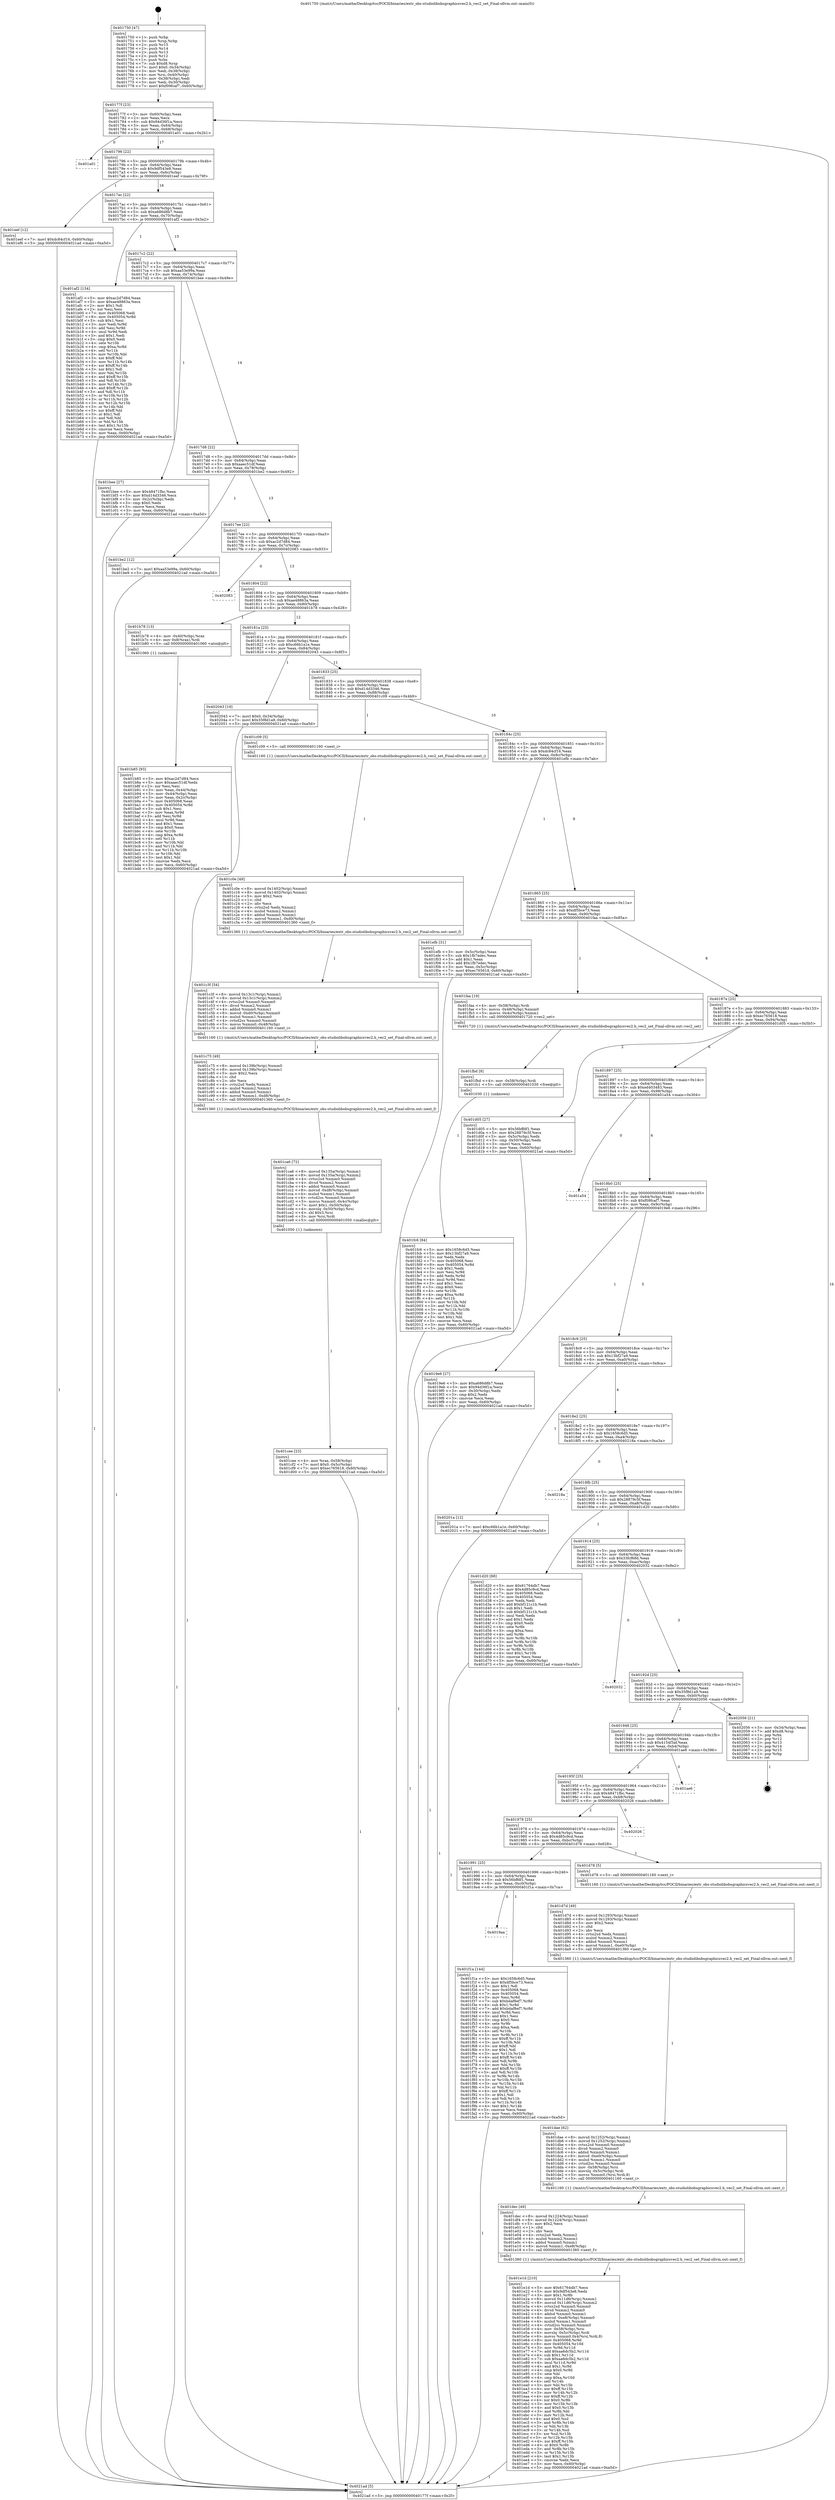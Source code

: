 digraph "0x401750" {
  label = "0x401750 (/mnt/c/Users/mathe/Desktop/tcc/POCII/binaries/extr_obs-studiolibobsgraphicsvec2.h_vec2_set_Final-ollvm.out::main(0))"
  labelloc = "t"
  node[shape=record]

  Entry [label="",width=0.3,height=0.3,shape=circle,fillcolor=black,style=filled]
  "0x40177f" [label="{
     0x40177f [23]\l
     | [instrs]\l
     &nbsp;&nbsp;0x40177f \<+3\>: mov -0x60(%rbp),%eax\l
     &nbsp;&nbsp;0x401782 \<+2\>: mov %eax,%ecx\l
     &nbsp;&nbsp;0x401784 \<+6\>: sub $0x94d36f1a,%ecx\l
     &nbsp;&nbsp;0x40178a \<+3\>: mov %eax,-0x64(%rbp)\l
     &nbsp;&nbsp;0x40178d \<+3\>: mov %ecx,-0x68(%rbp)\l
     &nbsp;&nbsp;0x401790 \<+6\>: je 0000000000401a01 \<main+0x2b1\>\l
  }"]
  "0x401a01" [label="{
     0x401a01\l
  }", style=dashed]
  "0x401796" [label="{
     0x401796 [22]\l
     | [instrs]\l
     &nbsp;&nbsp;0x401796 \<+5\>: jmp 000000000040179b \<main+0x4b\>\l
     &nbsp;&nbsp;0x40179b \<+3\>: mov -0x64(%rbp),%eax\l
     &nbsp;&nbsp;0x40179e \<+5\>: sub $0x9df543e8,%eax\l
     &nbsp;&nbsp;0x4017a3 \<+3\>: mov %eax,-0x6c(%rbp)\l
     &nbsp;&nbsp;0x4017a6 \<+6\>: je 0000000000401eef \<main+0x79f\>\l
  }"]
  Exit [label="",width=0.3,height=0.3,shape=circle,fillcolor=black,style=filled,peripheries=2]
  "0x401eef" [label="{
     0x401eef [12]\l
     | [instrs]\l
     &nbsp;&nbsp;0x401eef \<+7\>: movl $0xdc84cf16,-0x60(%rbp)\l
     &nbsp;&nbsp;0x401ef6 \<+5\>: jmp 00000000004021ad \<main+0xa5d\>\l
  }"]
  "0x4017ac" [label="{
     0x4017ac [22]\l
     | [instrs]\l
     &nbsp;&nbsp;0x4017ac \<+5\>: jmp 00000000004017b1 \<main+0x61\>\l
     &nbsp;&nbsp;0x4017b1 \<+3\>: mov -0x64(%rbp),%eax\l
     &nbsp;&nbsp;0x4017b4 \<+5\>: sub $0xa686d8b7,%eax\l
     &nbsp;&nbsp;0x4017b9 \<+3\>: mov %eax,-0x70(%rbp)\l
     &nbsp;&nbsp;0x4017bc \<+6\>: je 0000000000401af2 \<main+0x3a2\>\l
  }"]
  "0x401fc6" [label="{
     0x401fc6 [84]\l
     | [instrs]\l
     &nbsp;&nbsp;0x401fc6 \<+5\>: mov $0x1658c6d5,%eax\l
     &nbsp;&nbsp;0x401fcb \<+5\>: mov $0x13bf27a9,%ecx\l
     &nbsp;&nbsp;0x401fd0 \<+2\>: xor %edx,%edx\l
     &nbsp;&nbsp;0x401fd2 \<+7\>: mov 0x405068,%esi\l
     &nbsp;&nbsp;0x401fd9 \<+8\>: mov 0x405054,%r8d\l
     &nbsp;&nbsp;0x401fe1 \<+3\>: sub $0x1,%edx\l
     &nbsp;&nbsp;0x401fe4 \<+3\>: mov %esi,%r9d\l
     &nbsp;&nbsp;0x401fe7 \<+3\>: add %edx,%r9d\l
     &nbsp;&nbsp;0x401fea \<+4\>: imul %r9d,%esi\l
     &nbsp;&nbsp;0x401fee \<+3\>: and $0x1,%esi\l
     &nbsp;&nbsp;0x401ff1 \<+3\>: cmp $0x0,%esi\l
     &nbsp;&nbsp;0x401ff4 \<+4\>: sete %r10b\l
     &nbsp;&nbsp;0x401ff8 \<+4\>: cmp $0xa,%r8d\l
     &nbsp;&nbsp;0x401ffc \<+4\>: setl %r11b\l
     &nbsp;&nbsp;0x402000 \<+3\>: mov %r10b,%bl\l
     &nbsp;&nbsp;0x402003 \<+3\>: and %r11b,%bl\l
     &nbsp;&nbsp;0x402006 \<+3\>: xor %r11b,%r10b\l
     &nbsp;&nbsp;0x402009 \<+3\>: or %r10b,%bl\l
     &nbsp;&nbsp;0x40200c \<+3\>: test $0x1,%bl\l
     &nbsp;&nbsp;0x40200f \<+3\>: cmovne %ecx,%eax\l
     &nbsp;&nbsp;0x402012 \<+3\>: mov %eax,-0x60(%rbp)\l
     &nbsp;&nbsp;0x402015 \<+5\>: jmp 00000000004021ad \<main+0xa5d\>\l
  }"]
  "0x401af2" [label="{
     0x401af2 [134]\l
     | [instrs]\l
     &nbsp;&nbsp;0x401af2 \<+5\>: mov $0xac2d7d84,%eax\l
     &nbsp;&nbsp;0x401af7 \<+5\>: mov $0xae48863a,%ecx\l
     &nbsp;&nbsp;0x401afc \<+2\>: mov $0x1,%dl\l
     &nbsp;&nbsp;0x401afe \<+2\>: xor %esi,%esi\l
     &nbsp;&nbsp;0x401b00 \<+7\>: mov 0x405068,%edi\l
     &nbsp;&nbsp;0x401b07 \<+8\>: mov 0x405054,%r8d\l
     &nbsp;&nbsp;0x401b0f \<+3\>: sub $0x1,%esi\l
     &nbsp;&nbsp;0x401b12 \<+3\>: mov %edi,%r9d\l
     &nbsp;&nbsp;0x401b15 \<+3\>: add %esi,%r9d\l
     &nbsp;&nbsp;0x401b18 \<+4\>: imul %r9d,%edi\l
     &nbsp;&nbsp;0x401b1c \<+3\>: and $0x1,%edi\l
     &nbsp;&nbsp;0x401b1f \<+3\>: cmp $0x0,%edi\l
     &nbsp;&nbsp;0x401b22 \<+4\>: sete %r10b\l
     &nbsp;&nbsp;0x401b26 \<+4\>: cmp $0xa,%r8d\l
     &nbsp;&nbsp;0x401b2a \<+4\>: setl %r11b\l
     &nbsp;&nbsp;0x401b2e \<+3\>: mov %r10b,%bl\l
     &nbsp;&nbsp;0x401b31 \<+3\>: xor $0xff,%bl\l
     &nbsp;&nbsp;0x401b34 \<+3\>: mov %r11b,%r14b\l
     &nbsp;&nbsp;0x401b37 \<+4\>: xor $0xff,%r14b\l
     &nbsp;&nbsp;0x401b3b \<+3\>: xor $0x1,%dl\l
     &nbsp;&nbsp;0x401b3e \<+3\>: mov %bl,%r15b\l
     &nbsp;&nbsp;0x401b41 \<+4\>: and $0xff,%r15b\l
     &nbsp;&nbsp;0x401b45 \<+3\>: and %dl,%r10b\l
     &nbsp;&nbsp;0x401b48 \<+3\>: mov %r14b,%r12b\l
     &nbsp;&nbsp;0x401b4b \<+4\>: and $0xff,%r12b\l
     &nbsp;&nbsp;0x401b4f \<+3\>: and %dl,%r11b\l
     &nbsp;&nbsp;0x401b52 \<+3\>: or %r10b,%r15b\l
     &nbsp;&nbsp;0x401b55 \<+3\>: or %r11b,%r12b\l
     &nbsp;&nbsp;0x401b58 \<+3\>: xor %r12b,%r15b\l
     &nbsp;&nbsp;0x401b5b \<+3\>: or %r14b,%bl\l
     &nbsp;&nbsp;0x401b5e \<+3\>: xor $0xff,%bl\l
     &nbsp;&nbsp;0x401b61 \<+3\>: or $0x1,%dl\l
     &nbsp;&nbsp;0x401b64 \<+2\>: and %dl,%bl\l
     &nbsp;&nbsp;0x401b66 \<+3\>: or %bl,%r15b\l
     &nbsp;&nbsp;0x401b69 \<+4\>: test $0x1,%r15b\l
     &nbsp;&nbsp;0x401b6d \<+3\>: cmovne %ecx,%eax\l
     &nbsp;&nbsp;0x401b70 \<+3\>: mov %eax,-0x60(%rbp)\l
     &nbsp;&nbsp;0x401b73 \<+5\>: jmp 00000000004021ad \<main+0xa5d\>\l
  }"]
  "0x4017c2" [label="{
     0x4017c2 [22]\l
     | [instrs]\l
     &nbsp;&nbsp;0x4017c2 \<+5\>: jmp 00000000004017c7 \<main+0x77\>\l
     &nbsp;&nbsp;0x4017c7 \<+3\>: mov -0x64(%rbp),%eax\l
     &nbsp;&nbsp;0x4017ca \<+5\>: sub $0xaa53e99a,%eax\l
     &nbsp;&nbsp;0x4017cf \<+3\>: mov %eax,-0x74(%rbp)\l
     &nbsp;&nbsp;0x4017d2 \<+6\>: je 0000000000401bee \<main+0x49e\>\l
  }"]
  "0x401fbd" [label="{
     0x401fbd [9]\l
     | [instrs]\l
     &nbsp;&nbsp;0x401fbd \<+4\>: mov -0x58(%rbp),%rdi\l
     &nbsp;&nbsp;0x401fc1 \<+5\>: call 0000000000401030 \<free@plt\>\l
     | [calls]\l
     &nbsp;&nbsp;0x401030 \{1\} (unknown)\l
  }"]
  "0x401bee" [label="{
     0x401bee [27]\l
     | [instrs]\l
     &nbsp;&nbsp;0x401bee \<+5\>: mov $0x48471fbc,%eax\l
     &nbsp;&nbsp;0x401bf3 \<+5\>: mov $0xd14d3346,%ecx\l
     &nbsp;&nbsp;0x401bf8 \<+3\>: mov -0x2c(%rbp),%edx\l
     &nbsp;&nbsp;0x401bfb \<+3\>: cmp $0x0,%edx\l
     &nbsp;&nbsp;0x401bfe \<+3\>: cmove %ecx,%eax\l
     &nbsp;&nbsp;0x401c01 \<+3\>: mov %eax,-0x60(%rbp)\l
     &nbsp;&nbsp;0x401c04 \<+5\>: jmp 00000000004021ad \<main+0xa5d\>\l
  }"]
  "0x4017d8" [label="{
     0x4017d8 [22]\l
     | [instrs]\l
     &nbsp;&nbsp;0x4017d8 \<+5\>: jmp 00000000004017dd \<main+0x8d\>\l
     &nbsp;&nbsp;0x4017dd \<+3\>: mov -0x64(%rbp),%eax\l
     &nbsp;&nbsp;0x4017e0 \<+5\>: sub $0xaaec51df,%eax\l
     &nbsp;&nbsp;0x4017e5 \<+3\>: mov %eax,-0x78(%rbp)\l
     &nbsp;&nbsp;0x4017e8 \<+6\>: je 0000000000401be2 \<main+0x492\>\l
  }"]
  "0x4019aa" [label="{
     0x4019aa\l
  }", style=dashed]
  "0x401be2" [label="{
     0x401be2 [12]\l
     | [instrs]\l
     &nbsp;&nbsp;0x401be2 \<+7\>: movl $0xaa53e99a,-0x60(%rbp)\l
     &nbsp;&nbsp;0x401be9 \<+5\>: jmp 00000000004021ad \<main+0xa5d\>\l
  }"]
  "0x4017ee" [label="{
     0x4017ee [22]\l
     | [instrs]\l
     &nbsp;&nbsp;0x4017ee \<+5\>: jmp 00000000004017f3 \<main+0xa3\>\l
     &nbsp;&nbsp;0x4017f3 \<+3\>: mov -0x64(%rbp),%eax\l
     &nbsp;&nbsp;0x4017f6 \<+5\>: sub $0xac2d7d84,%eax\l
     &nbsp;&nbsp;0x4017fb \<+3\>: mov %eax,-0x7c(%rbp)\l
     &nbsp;&nbsp;0x4017fe \<+6\>: je 0000000000402083 \<main+0x933\>\l
  }"]
  "0x401f1a" [label="{
     0x401f1a [144]\l
     | [instrs]\l
     &nbsp;&nbsp;0x401f1a \<+5\>: mov $0x1658c6d5,%eax\l
     &nbsp;&nbsp;0x401f1f \<+5\>: mov $0xdf5bce73,%ecx\l
     &nbsp;&nbsp;0x401f24 \<+2\>: mov $0x1,%dl\l
     &nbsp;&nbsp;0x401f26 \<+7\>: mov 0x405068,%esi\l
     &nbsp;&nbsp;0x401f2d \<+7\>: mov 0x405054,%edi\l
     &nbsp;&nbsp;0x401f34 \<+3\>: mov %esi,%r8d\l
     &nbsp;&nbsp;0x401f37 \<+7\>: sub $0xbdaf8ef7,%r8d\l
     &nbsp;&nbsp;0x401f3e \<+4\>: sub $0x1,%r8d\l
     &nbsp;&nbsp;0x401f42 \<+7\>: add $0xbdaf8ef7,%r8d\l
     &nbsp;&nbsp;0x401f49 \<+4\>: imul %r8d,%esi\l
     &nbsp;&nbsp;0x401f4d \<+3\>: and $0x1,%esi\l
     &nbsp;&nbsp;0x401f50 \<+3\>: cmp $0x0,%esi\l
     &nbsp;&nbsp;0x401f53 \<+4\>: sete %r9b\l
     &nbsp;&nbsp;0x401f57 \<+3\>: cmp $0xa,%edi\l
     &nbsp;&nbsp;0x401f5a \<+4\>: setl %r10b\l
     &nbsp;&nbsp;0x401f5e \<+3\>: mov %r9b,%r11b\l
     &nbsp;&nbsp;0x401f61 \<+4\>: xor $0xff,%r11b\l
     &nbsp;&nbsp;0x401f65 \<+3\>: mov %r10b,%bl\l
     &nbsp;&nbsp;0x401f68 \<+3\>: xor $0xff,%bl\l
     &nbsp;&nbsp;0x401f6b \<+3\>: xor $0x1,%dl\l
     &nbsp;&nbsp;0x401f6e \<+3\>: mov %r11b,%r14b\l
     &nbsp;&nbsp;0x401f71 \<+4\>: and $0xff,%r14b\l
     &nbsp;&nbsp;0x401f75 \<+3\>: and %dl,%r9b\l
     &nbsp;&nbsp;0x401f78 \<+3\>: mov %bl,%r15b\l
     &nbsp;&nbsp;0x401f7b \<+4\>: and $0xff,%r15b\l
     &nbsp;&nbsp;0x401f7f \<+3\>: and %dl,%r10b\l
     &nbsp;&nbsp;0x401f82 \<+3\>: or %r9b,%r14b\l
     &nbsp;&nbsp;0x401f85 \<+3\>: or %r10b,%r15b\l
     &nbsp;&nbsp;0x401f88 \<+3\>: xor %r15b,%r14b\l
     &nbsp;&nbsp;0x401f8b \<+3\>: or %bl,%r11b\l
     &nbsp;&nbsp;0x401f8e \<+4\>: xor $0xff,%r11b\l
     &nbsp;&nbsp;0x401f92 \<+3\>: or $0x1,%dl\l
     &nbsp;&nbsp;0x401f95 \<+3\>: and %dl,%r11b\l
     &nbsp;&nbsp;0x401f98 \<+3\>: or %r11b,%r14b\l
     &nbsp;&nbsp;0x401f9b \<+4\>: test $0x1,%r14b\l
     &nbsp;&nbsp;0x401f9f \<+3\>: cmovne %ecx,%eax\l
     &nbsp;&nbsp;0x401fa2 \<+3\>: mov %eax,-0x60(%rbp)\l
     &nbsp;&nbsp;0x401fa5 \<+5\>: jmp 00000000004021ad \<main+0xa5d\>\l
  }"]
  "0x402083" [label="{
     0x402083\l
  }", style=dashed]
  "0x401804" [label="{
     0x401804 [22]\l
     | [instrs]\l
     &nbsp;&nbsp;0x401804 \<+5\>: jmp 0000000000401809 \<main+0xb9\>\l
     &nbsp;&nbsp;0x401809 \<+3\>: mov -0x64(%rbp),%eax\l
     &nbsp;&nbsp;0x40180c \<+5\>: sub $0xae48863a,%eax\l
     &nbsp;&nbsp;0x401811 \<+3\>: mov %eax,-0x80(%rbp)\l
     &nbsp;&nbsp;0x401814 \<+6\>: je 0000000000401b78 \<main+0x428\>\l
  }"]
  "0x401e1d" [label="{
     0x401e1d [210]\l
     | [instrs]\l
     &nbsp;&nbsp;0x401e1d \<+5\>: mov $0x61764db7,%ecx\l
     &nbsp;&nbsp;0x401e22 \<+5\>: mov $0x9df543e8,%edx\l
     &nbsp;&nbsp;0x401e27 \<+3\>: mov $0x1,%r8b\l
     &nbsp;&nbsp;0x401e2a \<+8\>: movsd 0x11d6(%rip),%xmm1\l
     &nbsp;&nbsp;0x401e32 \<+8\>: movsd 0x11d6(%rip),%xmm2\l
     &nbsp;&nbsp;0x401e3a \<+4\>: cvtss2sd %xmm0,%xmm0\l
     &nbsp;&nbsp;0x401e3e \<+4\>: divsd %xmm2,%xmm0\l
     &nbsp;&nbsp;0x401e42 \<+4\>: addsd %xmm0,%xmm1\l
     &nbsp;&nbsp;0x401e46 \<+8\>: movsd -0xe8(%rbp),%xmm0\l
     &nbsp;&nbsp;0x401e4e \<+4\>: mulsd %xmm1,%xmm0\l
     &nbsp;&nbsp;0x401e52 \<+4\>: cvtsd2ss %xmm0,%xmm0\l
     &nbsp;&nbsp;0x401e56 \<+4\>: mov -0x58(%rbp),%rsi\l
     &nbsp;&nbsp;0x401e5a \<+4\>: movslq -0x5c(%rbp),%rdi\l
     &nbsp;&nbsp;0x401e5e \<+6\>: movss %xmm0,0x4(%rsi,%rdi,8)\l
     &nbsp;&nbsp;0x401e64 \<+8\>: mov 0x405068,%r9d\l
     &nbsp;&nbsp;0x401e6c \<+8\>: mov 0x405054,%r10d\l
     &nbsp;&nbsp;0x401e74 \<+3\>: mov %r9d,%r11d\l
     &nbsp;&nbsp;0x401e77 \<+7\>: add $0xaa6dc5b2,%r11d\l
     &nbsp;&nbsp;0x401e7e \<+4\>: sub $0x1,%r11d\l
     &nbsp;&nbsp;0x401e82 \<+7\>: sub $0xaa6dc5b2,%r11d\l
     &nbsp;&nbsp;0x401e89 \<+4\>: imul %r11d,%r9d\l
     &nbsp;&nbsp;0x401e8d \<+4\>: and $0x1,%r9d\l
     &nbsp;&nbsp;0x401e91 \<+4\>: cmp $0x0,%r9d\l
     &nbsp;&nbsp;0x401e95 \<+3\>: sete %bl\l
     &nbsp;&nbsp;0x401e98 \<+4\>: cmp $0xa,%r10d\l
     &nbsp;&nbsp;0x401e9c \<+4\>: setl %r14b\l
     &nbsp;&nbsp;0x401ea0 \<+3\>: mov %bl,%r15b\l
     &nbsp;&nbsp;0x401ea3 \<+4\>: xor $0xff,%r15b\l
     &nbsp;&nbsp;0x401ea7 \<+3\>: mov %r14b,%r12b\l
     &nbsp;&nbsp;0x401eaa \<+4\>: xor $0xff,%r12b\l
     &nbsp;&nbsp;0x401eae \<+4\>: xor $0x0,%r8b\l
     &nbsp;&nbsp;0x401eb2 \<+3\>: mov %r15b,%r13b\l
     &nbsp;&nbsp;0x401eb5 \<+4\>: and $0x0,%r13b\l
     &nbsp;&nbsp;0x401eb9 \<+3\>: and %r8b,%bl\l
     &nbsp;&nbsp;0x401ebc \<+3\>: mov %r12b,%sil\l
     &nbsp;&nbsp;0x401ebf \<+4\>: and $0x0,%sil\l
     &nbsp;&nbsp;0x401ec3 \<+3\>: and %r8b,%r14b\l
     &nbsp;&nbsp;0x401ec6 \<+3\>: or %bl,%r13b\l
     &nbsp;&nbsp;0x401ec9 \<+3\>: or %r14b,%sil\l
     &nbsp;&nbsp;0x401ecc \<+3\>: xor %sil,%r13b\l
     &nbsp;&nbsp;0x401ecf \<+3\>: or %r12b,%r15b\l
     &nbsp;&nbsp;0x401ed2 \<+4\>: xor $0xff,%r15b\l
     &nbsp;&nbsp;0x401ed6 \<+4\>: or $0x0,%r8b\l
     &nbsp;&nbsp;0x401eda \<+3\>: and %r8b,%r15b\l
     &nbsp;&nbsp;0x401edd \<+3\>: or %r15b,%r13b\l
     &nbsp;&nbsp;0x401ee0 \<+4\>: test $0x1,%r13b\l
     &nbsp;&nbsp;0x401ee4 \<+3\>: cmovne %edx,%ecx\l
     &nbsp;&nbsp;0x401ee7 \<+3\>: mov %ecx,-0x60(%rbp)\l
     &nbsp;&nbsp;0x401eea \<+5\>: jmp 00000000004021ad \<main+0xa5d\>\l
  }"]
  "0x401b78" [label="{
     0x401b78 [13]\l
     | [instrs]\l
     &nbsp;&nbsp;0x401b78 \<+4\>: mov -0x40(%rbp),%rax\l
     &nbsp;&nbsp;0x401b7c \<+4\>: mov 0x8(%rax),%rdi\l
     &nbsp;&nbsp;0x401b80 \<+5\>: call 0000000000401060 \<atoi@plt\>\l
     | [calls]\l
     &nbsp;&nbsp;0x401060 \{1\} (unknown)\l
  }"]
  "0x40181a" [label="{
     0x40181a [25]\l
     | [instrs]\l
     &nbsp;&nbsp;0x40181a \<+5\>: jmp 000000000040181f \<main+0xcf\>\l
     &nbsp;&nbsp;0x40181f \<+3\>: mov -0x64(%rbp),%eax\l
     &nbsp;&nbsp;0x401822 \<+5\>: sub $0xc66b1a1e,%eax\l
     &nbsp;&nbsp;0x401827 \<+6\>: mov %eax,-0x84(%rbp)\l
     &nbsp;&nbsp;0x40182d \<+6\>: je 0000000000402043 \<main+0x8f3\>\l
  }"]
  "0x401dec" [label="{
     0x401dec [49]\l
     | [instrs]\l
     &nbsp;&nbsp;0x401dec \<+8\>: movsd 0x1224(%rip),%xmm0\l
     &nbsp;&nbsp;0x401df4 \<+8\>: movsd 0x1224(%rip),%xmm1\l
     &nbsp;&nbsp;0x401dfc \<+5\>: mov $0x2,%ecx\l
     &nbsp;&nbsp;0x401e01 \<+1\>: cltd\l
     &nbsp;&nbsp;0x401e02 \<+2\>: idiv %ecx\l
     &nbsp;&nbsp;0x401e04 \<+4\>: cvtsi2sd %edx,%xmm2\l
     &nbsp;&nbsp;0x401e08 \<+4\>: mulsd %xmm2,%xmm1\l
     &nbsp;&nbsp;0x401e0c \<+4\>: addsd %xmm0,%xmm1\l
     &nbsp;&nbsp;0x401e10 \<+8\>: movsd %xmm1,-0xe8(%rbp)\l
     &nbsp;&nbsp;0x401e18 \<+5\>: call 0000000000401360 \<next_f\>\l
     | [calls]\l
     &nbsp;&nbsp;0x401360 \{1\} (/mnt/c/Users/mathe/Desktop/tcc/POCII/binaries/extr_obs-studiolibobsgraphicsvec2.h_vec2_set_Final-ollvm.out::next_f)\l
  }"]
  "0x402043" [label="{
     0x402043 [19]\l
     | [instrs]\l
     &nbsp;&nbsp;0x402043 \<+7\>: movl $0x0,-0x34(%rbp)\l
     &nbsp;&nbsp;0x40204a \<+7\>: movl $0x35f8d1a9,-0x60(%rbp)\l
     &nbsp;&nbsp;0x402051 \<+5\>: jmp 00000000004021ad \<main+0xa5d\>\l
  }"]
  "0x401833" [label="{
     0x401833 [25]\l
     | [instrs]\l
     &nbsp;&nbsp;0x401833 \<+5\>: jmp 0000000000401838 \<main+0xe8\>\l
     &nbsp;&nbsp;0x401838 \<+3\>: mov -0x64(%rbp),%eax\l
     &nbsp;&nbsp;0x40183b \<+5\>: sub $0xd14d3346,%eax\l
     &nbsp;&nbsp;0x401840 \<+6\>: mov %eax,-0x88(%rbp)\l
     &nbsp;&nbsp;0x401846 \<+6\>: je 0000000000401c09 \<main+0x4b9\>\l
  }"]
  "0x401dae" [label="{
     0x401dae [62]\l
     | [instrs]\l
     &nbsp;&nbsp;0x401dae \<+8\>: movsd 0x1252(%rip),%xmm1\l
     &nbsp;&nbsp;0x401db6 \<+8\>: movsd 0x1252(%rip),%xmm2\l
     &nbsp;&nbsp;0x401dbe \<+4\>: cvtss2sd %xmm0,%xmm0\l
     &nbsp;&nbsp;0x401dc2 \<+4\>: divsd %xmm2,%xmm0\l
     &nbsp;&nbsp;0x401dc6 \<+4\>: addsd %xmm0,%xmm1\l
     &nbsp;&nbsp;0x401dca \<+8\>: movsd -0xe0(%rbp),%xmm0\l
     &nbsp;&nbsp;0x401dd2 \<+4\>: mulsd %xmm1,%xmm0\l
     &nbsp;&nbsp;0x401dd6 \<+4\>: cvtsd2ss %xmm0,%xmm0\l
     &nbsp;&nbsp;0x401dda \<+4\>: mov -0x58(%rbp),%rsi\l
     &nbsp;&nbsp;0x401dde \<+4\>: movslq -0x5c(%rbp),%rdi\l
     &nbsp;&nbsp;0x401de2 \<+5\>: movss %xmm0,(%rsi,%rdi,8)\l
     &nbsp;&nbsp;0x401de7 \<+5\>: call 0000000000401160 \<next_i\>\l
     | [calls]\l
     &nbsp;&nbsp;0x401160 \{1\} (/mnt/c/Users/mathe/Desktop/tcc/POCII/binaries/extr_obs-studiolibobsgraphicsvec2.h_vec2_set_Final-ollvm.out::next_i)\l
  }"]
  "0x401c09" [label="{
     0x401c09 [5]\l
     | [instrs]\l
     &nbsp;&nbsp;0x401c09 \<+5\>: call 0000000000401160 \<next_i\>\l
     | [calls]\l
     &nbsp;&nbsp;0x401160 \{1\} (/mnt/c/Users/mathe/Desktop/tcc/POCII/binaries/extr_obs-studiolibobsgraphicsvec2.h_vec2_set_Final-ollvm.out::next_i)\l
  }"]
  "0x40184c" [label="{
     0x40184c [25]\l
     | [instrs]\l
     &nbsp;&nbsp;0x40184c \<+5\>: jmp 0000000000401851 \<main+0x101\>\l
     &nbsp;&nbsp;0x401851 \<+3\>: mov -0x64(%rbp),%eax\l
     &nbsp;&nbsp;0x401854 \<+5\>: sub $0xdc84cf16,%eax\l
     &nbsp;&nbsp;0x401859 \<+6\>: mov %eax,-0x8c(%rbp)\l
     &nbsp;&nbsp;0x40185f \<+6\>: je 0000000000401efb \<main+0x7ab\>\l
  }"]
  "0x401d7d" [label="{
     0x401d7d [49]\l
     | [instrs]\l
     &nbsp;&nbsp;0x401d7d \<+8\>: movsd 0x1293(%rip),%xmm0\l
     &nbsp;&nbsp;0x401d85 \<+8\>: movsd 0x1293(%rip),%xmm1\l
     &nbsp;&nbsp;0x401d8d \<+5\>: mov $0x2,%ecx\l
     &nbsp;&nbsp;0x401d92 \<+1\>: cltd\l
     &nbsp;&nbsp;0x401d93 \<+2\>: idiv %ecx\l
     &nbsp;&nbsp;0x401d95 \<+4\>: cvtsi2sd %edx,%xmm2\l
     &nbsp;&nbsp;0x401d99 \<+4\>: mulsd %xmm2,%xmm1\l
     &nbsp;&nbsp;0x401d9d \<+4\>: addsd %xmm0,%xmm1\l
     &nbsp;&nbsp;0x401da1 \<+8\>: movsd %xmm1,-0xe0(%rbp)\l
     &nbsp;&nbsp;0x401da9 \<+5\>: call 0000000000401360 \<next_f\>\l
     | [calls]\l
     &nbsp;&nbsp;0x401360 \{1\} (/mnt/c/Users/mathe/Desktop/tcc/POCII/binaries/extr_obs-studiolibobsgraphicsvec2.h_vec2_set_Final-ollvm.out::next_f)\l
  }"]
  "0x401efb" [label="{
     0x401efb [31]\l
     | [instrs]\l
     &nbsp;&nbsp;0x401efb \<+3\>: mov -0x5c(%rbp),%eax\l
     &nbsp;&nbsp;0x401efe \<+5\>: sub $0x1fb7edec,%eax\l
     &nbsp;&nbsp;0x401f03 \<+3\>: add $0x1,%eax\l
     &nbsp;&nbsp;0x401f06 \<+5\>: add $0x1fb7edec,%eax\l
     &nbsp;&nbsp;0x401f0b \<+3\>: mov %eax,-0x5c(%rbp)\l
     &nbsp;&nbsp;0x401f0e \<+7\>: movl $0xec765618,-0x60(%rbp)\l
     &nbsp;&nbsp;0x401f15 \<+5\>: jmp 00000000004021ad \<main+0xa5d\>\l
  }"]
  "0x401865" [label="{
     0x401865 [25]\l
     | [instrs]\l
     &nbsp;&nbsp;0x401865 \<+5\>: jmp 000000000040186a \<main+0x11a\>\l
     &nbsp;&nbsp;0x40186a \<+3\>: mov -0x64(%rbp),%eax\l
     &nbsp;&nbsp;0x40186d \<+5\>: sub $0xdf5bce73,%eax\l
     &nbsp;&nbsp;0x401872 \<+6\>: mov %eax,-0x90(%rbp)\l
     &nbsp;&nbsp;0x401878 \<+6\>: je 0000000000401faa \<main+0x85a\>\l
  }"]
  "0x401991" [label="{
     0x401991 [25]\l
     | [instrs]\l
     &nbsp;&nbsp;0x401991 \<+5\>: jmp 0000000000401996 \<main+0x246\>\l
     &nbsp;&nbsp;0x401996 \<+3\>: mov -0x64(%rbp),%eax\l
     &nbsp;&nbsp;0x401999 \<+5\>: sub $0x56bffdf1,%eax\l
     &nbsp;&nbsp;0x40199e \<+6\>: mov %eax,-0xc0(%rbp)\l
     &nbsp;&nbsp;0x4019a4 \<+6\>: je 0000000000401f1a \<main+0x7ca\>\l
  }"]
  "0x401faa" [label="{
     0x401faa [19]\l
     | [instrs]\l
     &nbsp;&nbsp;0x401faa \<+4\>: mov -0x58(%rbp),%rdi\l
     &nbsp;&nbsp;0x401fae \<+5\>: movss -0x48(%rbp),%xmm0\l
     &nbsp;&nbsp;0x401fb3 \<+5\>: movss -0x4c(%rbp),%xmm1\l
     &nbsp;&nbsp;0x401fb8 \<+5\>: call 0000000000401720 \<vec2_set\>\l
     | [calls]\l
     &nbsp;&nbsp;0x401720 \{1\} (/mnt/c/Users/mathe/Desktop/tcc/POCII/binaries/extr_obs-studiolibobsgraphicsvec2.h_vec2_set_Final-ollvm.out::vec2_set)\l
  }"]
  "0x40187e" [label="{
     0x40187e [25]\l
     | [instrs]\l
     &nbsp;&nbsp;0x40187e \<+5\>: jmp 0000000000401883 \<main+0x133\>\l
     &nbsp;&nbsp;0x401883 \<+3\>: mov -0x64(%rbp),%eax\l
     &nbsp;&nbsp;0x401886 \<+5\>: sub $0xec765618,%eax\l
     &nbsp;&nbsp;0x40188b \<+6\>: mov %eax,-0x94(%rbp)\l
     &nbsp;&nbsp;0x401891 \<+6\>: je 0000000000401d05 \<main+0x5b5\>\l
  }"]
  "0x401d78" [label="{
     0x401d78 [5]\l
     | [instrs]\l
     &nbsp;&nbsp;0x401d78 \<+5\>: call 0000000000401160 \<next_i\>\l
     | [calls]\l
     &nbsp;&nbsp;0x401160 \{1\} (/mnt/c/Users/mathe/Desktop/tcc/POCII/binaries/extr_obs-studiolibobsgraphicsvec2.h_vec2_set_Final-ollvm.out::next_i)\l
  }"]
  "0x401d05" [label="{
     0x401d05 [27]\l
     | [instrs]\l
     &nbsp;&nbsp;0x401d05 \<+5\>: mov $0x56bffdf1,%eax\l
     &nbsp;&nbsp;0x401d0a \<+5\>: mov $0x28879c5f,%ecx\l
     &nbsp;&nbsp;0x401d0f \<+3\>: mov -0x5c(%rbp),%edx\l
     &nbsp;&nbsp;0x401d12 \<+3\>: cmp -0x50(%rbp),%edx\l
     &nbsp;&nbsp;0x401d15 \<+3\>: cmovl %ecx,%eax\l
     &nbsp;&nbsp;0x401d18 \<+3\>: mov %eax,-0x60(%rbp)\l
     &nbsp;&nbsp;0x401d1b \<+5\>: jmp 00000000004021ad \<main+0xa5d\>\l
  }"]
  "0x401897" [label="{
     0x401897 [25]\l
     | [instrs]\l
     &nbsp;&nbsp;0x401897 \<+5\>: jmp 000000000040189c \<main+0x14c\>\l
     &nbsp;&nbsp;0x40189c \<+3\>: mov -0x64(%rbp),%eax\l
     &nbsp;&nbsp;0x40189f \<+5\>: sub $0xed403483,%eax\l
     &nbsp;&nbsp;0x4018a4 \<+6\>: mov %eax,-0x98(%rbp)\l
     &nbsp;&nbsp;0x4018aa \<+6\>: je 0000000000401a54 \<main+0x304\>\l
  }"]
  "0x401978" [label="{
     0x401978 [25]\l
     | [instrs]\l
     &nbsp;&nbsp;0x401978 \<+5\>: jmp 000000000040197d \<main+0x22d\>\l
     &nbsp;&nbsp;0x40197d \<+3\>: mov -0x64(%rbp),%eax\l
     &nbsp;&nbsp;0x401980 \<+5\>: sub $0x4d85c9cd,%eax\l
     &nbsp;&nbsp;0x401985 \<+6\>: mov %eax,-0xbc(%rbp)\l
     &nbsp;&nbsp;0x40198b \<+6\>: je 0000000000401d78 \<main+0x628\>\l
  }"]
  "0x401a54" [label="{
     0x401a54\l
  }", style=dashed]
  "0x4018b0" [label="{
     0x4018b0 [25]\l
     | [instrs]\l
     &nbsp;&nbsp;0x4018b0 \<+5\>: jmp 00000000004018b5 \<main+0x165\>\l
     &nbsp;&nbsp;0x4018b5 \<+3\>: mov -0x64(%rbp),%eax\l
     &nbsp;&nbsp;0x4018b8 \<+5\>: sub $0xf09fcaf7,%eax\l
     &nbsp;&nbsp;0x4018bd \<+6\>: mov %eax,-0x9c(%rbp)\l
     &nbsp;&nbsp;0x4018c3 \<+6\>: je 00000000004019e6 \<main+0x296\>\l
  }"]
  "0x402026" [label="{
     0x402026\l
  }", style=dashed]
  "0x4019e6" [label="{
     0x4019e6 [27]\l
     | [instrs]\l
     &nbsp;&nbsp;0x4019e6 \<+5\>: mov $0xa686d8b7,%eax\l
     &nbsp;&nbsp;0x4019eb \<+5\>: mov $0x94d36f1a,%ecx\l
     &nbsp;&nbsp;0x4019f0 \<+3\>: mov -0x30(%rbp),%edx\l
     &nbsp;&nbsp;0x4019f3 \<+3\>: cmp $0x2,%edx\l
     &nbsp;&nbsp;0x4019f6 \<+3\>: cmovne %ecx,%eax\l
     &nbsp;&nbsp;0x4019f9 \<+3\>: mov %eax,-0x60(%rbp)\l
     &nbsp;&nbsp;0x4019fc \<+5\>: jmp 00000000004021ad \<main+0xa5d\>\l
  }"]
  "0x4018c9" [label="{
     0x4018c9 [25]\l
     | [instrs]\l
     &nbsp;&nbsp;0x4018c9 \<+5\>: jmp 00000000004018ce \<main+0x17e\>\l
     &nbsp;&nbsp;0x4018ce \<+3\>: mov -0x64(%rbp),%eax\l
     &nbsp;&nbsp;0x4018d1 \<+5\>: sub $0x13bf27a9,%eax\l
     &nbsp;&nbsp;0x4018d6 \<+6\>: mov %eax,-0xa0(%rbp)\l
     &nbsp;&nbsp;0x4018dc \<+6\>: je 000000000040201a \<main+0x8ca\>\l
  }"]
  "0x4021ad" [label="{
     0x4021ad [5]\l
     | [instrs]\l
     &nbsp;&nbsp;0x4021ad \<+5\>: jmp 000000000040177f \<main+0x2f\>\l
  }"]
  "0x401750" [label="{
     0x401750 [47]\l
     | [instrs]\l
     &nbsp;&nbsp;0x401750 \<+1\>: push %rbp\l
     &nbsp;&nbsp;0x401751 \<+3\>: mov %rsp,%rbp\l
     &nbsp;&nbsp;0x401754 \<+2\>: push %r15\l
     &nbsp;&nbsp;0x401756 \<+2\>: push %r14\l
     &nbsp;&nbsp;0x401758 \<+2\>: push %r13\l
     &nbsp;&nbsp;0x40175a \<+2\>: push %r12\l
     &nbsp;&nbsp;0x40175c \<+1\>: push %rbx\l
     &nbsp;&nbsp;0x40175d \<+7\>: sub $0xd8,%rsp\l
     &nbsp;&nbsp;0x401764 \<+7\>: movl $0x0,-0x34(%rbp)\l
     &nbsp;&nbsp;0x40176b \<+3\>: mov %edi,-0x38(%rbp)\l
     &nbsp;&nbsp;0x40176e \<+4\>: mov %rsi,-0x40(%rbp)\l
     &nbsp;&nbsp;0x401772 \<+3\>: mov -0x38(%rbp),%edi\l
     &nbsp;&nbsp;0x401775 \<+3\>: mov %edi,-0x30(%rbp)\l
     &nbsp;&nbsp;0x401778 \<+7\>: movl $0xf09fcaf7,-0x60(%rbp)\l
  }"]
  "0x401b85" [label="{
     0x401b85 [93]\l
     | [instrs]\l
     &nbsp;&nbsp;0x401b85 \<+5\>: mov $0xac2d7d84,%ecx\l
     &nbsp;&nbsp;0x401b8a \<+5\>: mov $0xaaec51df,%edx\l
     &nbsp;&nbsp;0x401b8f \<+2\>: xor %esi,%esi\l
     &nbsp;&nbsp;0x401b91 \<+3\>: mov %eax,-0x44(%rbp)\l
     &nbsp;&nbsp;0x401b94 \<+3\>: mov -0x44(%rbp),%eax\l
     &nbsp;&nbsp;0x401b97 \<+3\>: mov %eax,-0x2c(%rbp)\l
     &nbsp;&nbsp;0x401b9a \<+7\>: mov 0x405068,%eax\l
     &nbsp;&nbsp;0x401ba1 \<+8\>: mov 0x405054,%r8d\l
     &nbsp;&nbsp;0x401ba9 \<+3\>: sub $0x1,%esi\l
     &nbsp;&nbsp;0x401bac \<+3\>: mov %eax,%r9d\l
     &nbsp;&nbsp;0x401baf \<+3\>: add %esi,%r9d\l
     &nbsp;&nbsp;0x401bb2 \<+4\>: imul %r9d,%eax\l
     &nbsp;&nbsp;0x401bb6 \<+3\>: and $0x1,%eax\l
     &nbsp;&nbsp;0x401bb9 \<+3\>: cmp $0x0,%eax\l
     &nbsp;&nbsp;0x401bbc \<+4\>: sete %r10b\l
     &nbsp;&nbsp;0x401bc0 \<+4\>: cmp $0xa,%r8d\l
     &nbsp;&nbsp;0x401bc4 \<+4\>: setl %r11b\l
     &nbsp;&nbsp;0x401bc8 \<+3\>: mov %r10b,%bl\l
     &nbsp;&nbsp;0x401bcb \<+3\>: and %r11b,%bl\l
     &nbsp;&nbsp;0x401bce \<+3\>: xor %r11b,%r10b\l
     &nbsp;&nbsp;0x401bd1 \<+3\>: or %r10b,%bl\l
     &nbsp;&nbsp;0x401bd4 \<+3\>: test $0x1,%bl\l
     &nbsp;&nbsp;0x401bd7 \<+3\>: cmovne %edx,%ecx\l
     &nbsp;&nbsp;0x401bda \<+3\>: mov %ecx,-0x60(%rbp)\l
     &nbsp;&nbsp;0x401bdd \<+5\>: jmp 00000000004021ad \<main+0xa5d\>\l
  }"]
  "0x401c0e" [label="{
     0x401c0e [49]\l
     | [instrs]\l
     &nbsp;&nbsp;0x401c0e \<+8\>: movsd 0x1402(%rip),%xmm0\l
     &nbsp;&nbsp;0x401c16 \<+8\>: movsd 0x1402(%rip),%xmm1\l
     &nbsp;&nbsp;0x401c1e \<+5\>: mov $0x2,%ecx\l
     &nbsp;&nbsp;0x401c23 \<+1\>: cltd\l
     &nbsp;&nbsp;0x401c24 \<+2\>: idiv %ecx\l
     &nbsp;&nbsp;0x401c26 \<+4\>: cvtsi2sd %edx,%xmm2\l
     &nbsp;&nbsp;0x401c2a \<+4\>: mulsd %xmm2,%xmm1\l
     &nbsp;&nbsp;0x401c2e \<+4\>: addsd %xmm0,%xmm1\l
     &nbsp;&nbsp;0x401c32 \<+8\>: movsd %xmm1,-0xd0(%rbp)\l
     &nbsp;&nbsp;0x401c3a \<+5\>: call 0000000000401360 \<next_f\>\l
     | [calls]\l
     &nbsp;&nbsp;0x401360 \{1\} (/mnt/c/Users/mathe/Desktop/tcc/POCII/binaries/extr_obs-studiolibobsgraphicsvec2.h_vec2_set_Final-ollvm.out::next_f)\l
  }"]
  "0x401c3f" [label="{
     0x401c3f [54]\l
     | [instrs]\l
     &nbsp;&nbsp;0x401c3f \<+8\>: movsd 0x13c1(%rip),%xmm1\l
     &nbsp;&nbsp;0x401c47 \<+8\>: movsd 0x13c1(%rip),%xmm2\l
     &nbsp;&nbsp;0x401c4f \<+4\>: cvtss2sd %xmm0,%xmm0\l
     &nbsp;&nbsp;0x401c53 \<+4\>: divsd %xmm2,%xmm0\l
     &nbsp;&nbsp;0x401c57 \<+4\>: addsd %xmm0,%xmm1\l
     &nbsp;&nbsp;0x401c5b \<+8\>: movsd -0xd0(%rbp),%xmm0\l
     &nbsp;&nbsp;0x401c63 \<+4\>: mulsd %xmm1,%xmm0\l
     &nbsp;&nbsp;0x401c67 \<+4\>: cvtsd2ss %xmm0,%xmm0\l
     &nbsp;&nbsp;0x401c6b \<+5\>: movss %xmm0,-0x48(%rbp)\l
     &nbsp;&nbsp;0x401c70 \<+5\>: call 0000000000401160 \<next_i\>\l
     | [calls]\l
     &nbsp;&nbsp;0x401160 \{1\} (/mnt/c/Users/mathe/Desktop/tcc/POCII/binaries/extr_obs-studiolibobsgraphicsvec2.h_vec2_set_Final-ollvm.out::next_i)\l
  }"]
  "0x401c75" [label="{
     0x401c75 [49]\l
     | [instrs]\l
     &nbsp;&nbsp;0x401c75 \<+8\>: movsd 0x139b(%rip),%xmm0\l
     &nbsp;&nbsp;0x401c7d \<+8\>: movsd 0x139b(%rip),%xmm1\l
     &nbsp;&nbsp;0x401c85 \<+5\>: mov $0x2,%ecx\l
     &nbsp;&nbsp;0x401c8a \<+1\>: cltd\l
     &nbsp;&nbsp;0x401c8b \<+2\>: idiv %ecx\l
     &nbsp;&nbsp;0x401c8d \<+4\>: cvtsi2sd %edx,%xmm2\l
     &nbsp;&nbsp;0x401c91 \<+4\>: mulsd %xmm2,%xmm1\l
     &nbsp;&nbsp;0x401c95 \<+4\>: addsd %xmm0,%xmm1\l
     &nbsp;&nbsp;0x401c99 \<+8\>: movsd %xmm1,-0xd8(%rbp)\l
     &nbsp;&nbsp;0x401ca1 \<+5\>: call 0000000000401360 \<next_f\>\l
     | [calls]\l
     &nbsp;&nbsp;0x401360 \{1\} (/mnt/c/Users/mathe/Desktop/tcc/POCII/binaries/extr_obs-studiolibobsgraphicsvec2.h_vec2_set_Final-ollvm.out::next_f)\l
  }"]
  "0x401ca6" [label="{
     0x401ca6 [72]\l
     | [instrs]\l
     &nbsp;&nbsp;0x401ca6 \<+8\>: movsd 0x135a(%rip),%xmm1\l
     &nbsp;&nbsp;0x401cae \<+8\>: movsd 0x135a(%rip),%xmm2\l
     &nbsp;&nbsp;0x401cb6 \<+4\>: cvtss2sd %xmm0,%xmm0\l
     &nbsp;&nbsp;0x401cba \<+4\>: divsd %xmm2,%xmm0\l
     &nbsp;&nbsp;0x401cbe \<+4\>: addsd %xmm0,%xmm1\l
     &nbsp;&nbsp;0x401cc2 \<+8\>: movsd -0xd8(%rbp),%xmm0\l
     &nbsp;&nbsp;0x401cca \<+4\>: mulsd %xmm1,%xmm0\l
     &nbsp;&nbsp;0x401cce \<+4\>: cvtsd2ss %xmm0,%xmm0\l
     &nbsp;&nbsp;0x401cd2 \<+5\>: movss %xmm0,-0x4c(%rbp)\l
     &nbsp;&nbsp;0x401cd7 \<+7\>: movl $0x1,-0x50(%rbp)\l
     &nbsp;&nbsp;0x401cde \<+4\>: movslq -0x50(%rbp),%rsi\l
     &nbsp;&nbsp;0x401ce2 \<+4\>: shl $0x3,%rsi\l
     &nbsp;&nbsp;0x401ce6 \<+3\>: mov %rsi,%rdi\l
     &nbsp;&nbsp;0x401ce9 \<+5\>: call 0000000000401050 \<malloc@plt\>\l
     | [calls]\l
     &nbsp;&nbsp;0x401050 \{1\} (unknown)\l
  }"]
  "0x401cee" [label="{
     0x401cee [23]\l
     | [instrs]\l
     &nbsp;&nbsp;0x401cee \<+4\>: mov %rax,-0x58(%rbp)\l
     &nbsp;&nbsp;0x401cf2 \<+7\>: movl $0x0,-0x5c(%rbp)\l
     &nbsp;&nbsp;0x401cf9 \<+7\>: movl $0xec765618,-0x60(%rbp)\l
     &nbsp;&nbsp;0x401d00 \<+5\>: jmp 00000000004021ad \<main+0xa5d\>\l
  }"]
  "0x40195f" [label="{
     0x40195f [25]\l
     | [instrs]\l
     &nbsp;&nbsp;0x40195f \<+5\>: jmp 0000000000401964 \<main+0x214\>\l
     &nbsp;&nbsp;0x401964 \<+3\>: mov -0x64(%rbp),%eax\l
     &nbsp;&nbsp;0x401967 \<+5\>: sub $0x48471fbc,%eax\l
     &nbsp;&nbsp;0x40196c \<+6\>: mov %eax,-0xb8(%rbp)\l
     &nbsp;&nbsp;0x401972 \<+6\>: je 0000000000402026 \<main+0x8d6\>\l
  }"]
  "0x40201a" [label="{
     0x40201a [12]\l
     | [instrs]\l
     &nbsp;&nbsp;0x40201a \<+7\>: movl $0xc66b1a1e,-0x60(%rbp)\l
     &nbsp;&nbsp;0x402021 \<+5\>: jmp 00000000004021ad \<main+0xa5d\>\l
  }"]
  "0x4018e2" [label="{
     0x4018e2 [25]\l
     | [instrs]\l
     &nbsp;&nbsp;0x4018e2 \<+5\>: jmp 00000000004018e7 \<main+0x197\>\l
     &nbsp;&nbsp;0x4018e7 \<+3\>: mov -0x64(%rbp),%eax\l
     &nbsp;&nbsp;0x4018ea \<+5\>: sub $0x1658c6d5,%eax\l
     &nbsp;&nbsp;0x4018ef \<+6\>: mov %eax,-0xa4(%rbp)\l
     &nbsp;&nbsp;0x4018f5 \<+6\>: je 000000000040218a \<main+0xa3a\>\l
  }"]
  "0x401ae6" [label="{
     0x401ae6\l
  }", style=dashed]
  "0x40218a" [label="{
     0x40218a\l
  }", style=dashed]
  "0x4018fb" [label="{
     0x4018fb [25]\l
     | [instrs]\l
     &nbsp;&nbsp;0x4018fb \<+5\>: jmp 0000000000401900 \<main+0x1b0\>\l
     &nbsp;&nbsp;0x401900 \<+3\>: mov -0x64(%rbp),%eax\l
     &nbsp;&nbsp;0x401903 \<+5\>: sub $0x28879c5f,%eax\l
     &nbsp;&nbsp;0x401908 \<+6\>: mov %eax,-0xa8(%rbp)\l
     &nbsp;&nbsp;0x40190e \<+6\>: je 0000000000401d20 \<main+0x5d0\>\l
  }"]
  "0x401946" [label="{
     0x401946 [25]\l
     | [instrs]\l
     &nbsp;&nbsp;0x401946 \<+5\>: jmp 000000000040194b \<main+0x1fb\>\l
     &nbsp;&nbsp;0x40194b \<+3\>: mov -0x64(%rbp),%eax\l
     &nbsp;&nbsp;0x40194e \<+5\>: sub $0x4154f3af,%eax\l
     &nbsp;&nbsp;0x401953 \<+6\>: mov %eax,-0xb4(%rbp)\l
     &nbsp;&nbsp;0x401959 \<+6\>: je 0000000000401ae6 \<main+0x396\>\l
  }"]
  "0x401d20" [label="{
     0x401d20 [88]\l
     | [instrs]\l
     &nbsp;&nbsp;0x401d20 \<+5\>: mov $0x61764db7,%eax\l
     &nbsp;&nbsp;0x401d25 \<+5\>: mov $0x4d85c9cd,%ecx\l
     &nbsp;&nbsp;0x401d2a \<+7\>: mov 0x405068,%edx\l
     &nbsp;&nbsp;0x401d31 \<+7\>: mov 0x405054,%esi\l
     &nbsp;&nbsp;0x401d38 \<+2\>: mov %edx,%edi\l
     &nbsp;&nbsp;0x401d3a \<+6\>: add $0xbf121c1b,%edi\l
     &nbsp;&nbsp;0x401d40 \<+3\>: sub $0x1,%edi\l
     &nbsp;&nbsp;0x401d43 \<+6\>: sub $0xbf121c1b,%edi\l
     &nbsp;&nbsp;0x401d49 \<+3\>: imul %edi,%edx\l
     &nbsp;&nbsp;0x401d4c \<+3\>: and $0x1,%edx\l
     &nbsp;&nbsp;0x401d4f \<+3\>: cmp $0x0,%edx\l
     &nbsp;&nbsp;0x401d52 \<+4\>: sete %r8b\l
     &nbsp;&nbsp;0x401d56 \<+3\>: cmp $0xa,%esi\l
     &nbsp;&nbsp;0x401d59 \<+4\>: setl %r9b\l
     &nbsp;&nbsp;0x401d5d \<+3\>: mov %r8b,%r10b\l
     &nbsp;&nbsp;0x401d60 \<+3\>: and %r9b,%r10b\l
     &nbsp;&nbsp;0x401d63 \<+3\>: xor %r9b,%r8b\l
     &nbsp;&nbsp;0x401d66 \<+3\>: or %r8b,%r10b\l
     &nbsp;&nbsp;0x401d69 \<+4\>: test $0x1,%r10b\l
     &nbsp;&nbsp;0x401d6d \<+3\>: cmovne %ecx,%eax\l
     &nbsp;&nbsp;0x401d70 \<+3\>: mov %eax,-0x60(%rbp)\l
     &nbsp;&nbsp;0x401d73 \<+5\>: jmp 00000000004021ad \<main+0xa5d\>\l
  }"]
  "0x401914" [label="{
     0x401914 [25]\l
     | [instrs]\l
     &nbsp;&nbsp;0x401914 \<+5\>: jmp 0000000000401919 \<main+0x1c9\>\l
     &nbsp;&nbsp;0x401919 \<+3\>: mov -0x64(%rbp),%eax\l
     &nbsp;&nbsp;0x40191c \<+5\>: sub $0x33fcf68d,%eax\l
     &nbsp;&nbsp;0x401921 \<+6\>: mov %eax,-0xac(%rbp)\l
     &nbsp;&nbsp;0x401927 \<+6\>: je 0000000000402032 \<main+0x8e2\>\l
  }"]
  "0x402056" [label="{
     0x402056 [21]\l
     | [instrs]\l
     &nbsp;&nbsp;0x402056 \<+3\>: mov -0x34(%rbp),%eax\l
     &nbsp;&nbsp;0x402059 \<+7\>: add $0xd8,%rsp\l
     &nbsp;&nbsp;0x402060 \<+1\>: pop %rbx\l
     &nbsp;&nbsp;0x402061 \<+2\>: pop %r12\l
     &nbsp;&nbsp;0x402063 \<+2\>: pop %r13\l
     &nbsp;&nbsp;0x402065 \<+2\>: pop %r14\l
     &nbsp;&nbsp;0x402067 \<+2\>: pop %r15\l
     &nbsp;&nbsp;0x402069 \<+1\>: pop %rbp\l
     &nbsp;&nbsp;0x40206a \<+1\>: ret\l
  }"]
  "0x402032" [label="{
     0x402032\l
  }", style=dashed]
  "0x40192d" [label="{
     0x40192d [25]\l
     | [instrs]\l
     &nbsp;&nbsp;0x40192d \<+5\>: jmp 0000000000401932 \<main+0x1e2\>\l
     &nbsp;&nbsp;0x401932 \<+3\>: mov -0x64(%rbp),%eax\l
     &nbsp;&nbsp;0x401935 \<+5\>: sub $0x35f8d1a9,%eax\l
     &nbsp;&nbsp;0x40193a \<+6\>: mov %eax,-0xb0(%rbp)\l
     &nbsp;&nbsp;0x401940 \<+6\>: je 0000000000402056 \<main+0x906\>\l
  }"]
  Entry -> "0x401750" [label=" 1"]
  "0x40177f" -> "0x401a01" [label=" 0"]
  "0x40177f" -> "0x401796" [label=" 17"]
  "0x402056" -> Exit [label=" 1"]
  "0x401796" -> "0x401eef" [label=" 1"]
  "0x401796" -> "0x4017ac" [label=" 16"]
  "0x402043" -> "0x4021ad" [label=" 1"]
  "0x4017ac" -> "0x401af2" [label=" 1"]
  "0x4017ac" -> "0x4017c2" [label=" 15"]
  "0x40201a" -> "0x4021ad" [label=" 1"]
  "0x4017c2" -> "0x401bee" [label=" 1"]
  "0x4017c2" -> "0x4017d8" [label=" 14"]
  "0x401fc6" -> "0x4021ad" [label=" 1"]
  "0x4017d8" -> "0x401be2" [label=" 1"]
  "0x4017d8" -> "0x4017ee" [label=" 13"]
  "0x401fbd" -> "0x401fc6" [label=" 1"]
  "0x4017ee" -> "0x402083" [label=" 0"]
  "0x4017ee" -> "0x401804" [label=" 13"]
  "0x401faa" -> "0x401fbd" [label=" 1"]
  "0x401804" -> "0x401b78" [label=" 1"]
  "0x401804" -> "0x40181a" [label=" 12"]
  "0x401991" -> "0x4019aa" [label=" 0"]
  "0x40181a" -> "0x402043" [label=" 1"]
  "0x40181a" -> "0x401833" [label=" 11"]
  "0x401991" -> "0x401f1a" [label=" 1"]
  "0x401833" -> "0x401c09" [label=" 1"]
  "0x401833" -> "0x40184c" [label=" 10"]
  "0x401f1a" -> "0x4021ad" [label=" 1"]
  "0x40184c" -> "0x401efb" [label=" 1"]
  "0x40184c" -> "0x401865" [label=" 9"]
  "0x401efb" -> "0x4021ad" [label=" 1"]
  "0x401865" -> "0x401faa" [label=" 1"]
  "0x401865" -> "0x40187e" [label=" 8"]
  "0x401eef" -> "0x4021ad" [label=" 1"]
  "0x40187e" -> "0x401d05" [label=" 2"]
  "0x40187e" -> "0x401897" [label=" 6"]
  "0x401e1d" -> "0x4021ad" [label=" 1"]
  "0x401897" -> "0x401a54" [label=" 0"]
  "0x401897" -> "0x4018b0" [label=" 6"]
  "0x401dae" -> "0x401dec" [label=" 1"]
  "0x4018b0" -> "0x4019e6" [label=" 1"]
  "0x4018b0" -> "0x4018c9" [label=" 5"]
  "0x4019e6" -> "0x4021ad" [label=" 1"]
  "0x401750" -> "0x40177f" [label=" 1"]
  "0x4021ad" -> "0x40177f" [label=" 16"]
  "0x401af2" -> "0x4021ad" [label=" 1"]
  "0x401b78" -> "0x401b85" [label=" 1"]
  "0x401b85" -> "0x4021ad" [label=" 1"]
  "0x401be2" -> "0x4021ad" [label=" 1"]
  "0x401bee" -> "0x4021ad" [label=" 1"]
  "0x401c09" -> "0x401c0e" [label=" 1"]
  "0x401c0e" -> "0x401c3f" [label=" 1"]
  "0x401c3f" -> "0x401c75" [label=" 1"]
  "0x401c75" -> "0x401ca6" [label=" 1"]
  "0x401ca6" -> "0x401cee" [label=" 1"]
  "0x401cee" -> "0x4021ad" [label=" 1"]
  "0x401d05" -> "0x4021ad" [label=" 2"]
  "0x401d7d" -> "0x401dae" [label=" 1"]
  "0x4018c9" -> "0x40201a" [label=" 1"]
  "0x4018c9" -> "0x4018e2" [label=" 4"]
  "0x401978" -> "0x401991" [label=" 1"]
  "0x4018e2" -> "0x40218a" [label=" 0"]
  "0x4018e2" -> "0x4018fb" [label=" 4"]
  "0x401978" -> "0x401d78" [label=" 1"]
  "0x4018fb" -> "0x401d20" [label=" 1"]
  "0x4018fb" -> "0x401914" [label=" 3"]
  "0x401d20" -> "0x4021ad" [label=" 1"]
  "0x40195f" -> "0x401978" [label=" 2"]
  "0x401914" -> "0x402032" [label=" 0"]
  "0x401914" -> "0x40192d" [label=" 3"]
  "0x40195f" -> "0x402026" [label=" 0"]
  "0x40192d" -> "0x402056" [label=" 1"]
  "0x40192d" -> "0x401946" [label=" 2"]
  "0x401dec" -> "0x401e1d" [label=" 1"]
  "0x401946" -> "0x401ae6" [label=" 0"]
  "0x401946" -> "0x40195f" [label=" 2"]
  "0x401d78" -> "0x401d7d" [label=" 1"]
}
